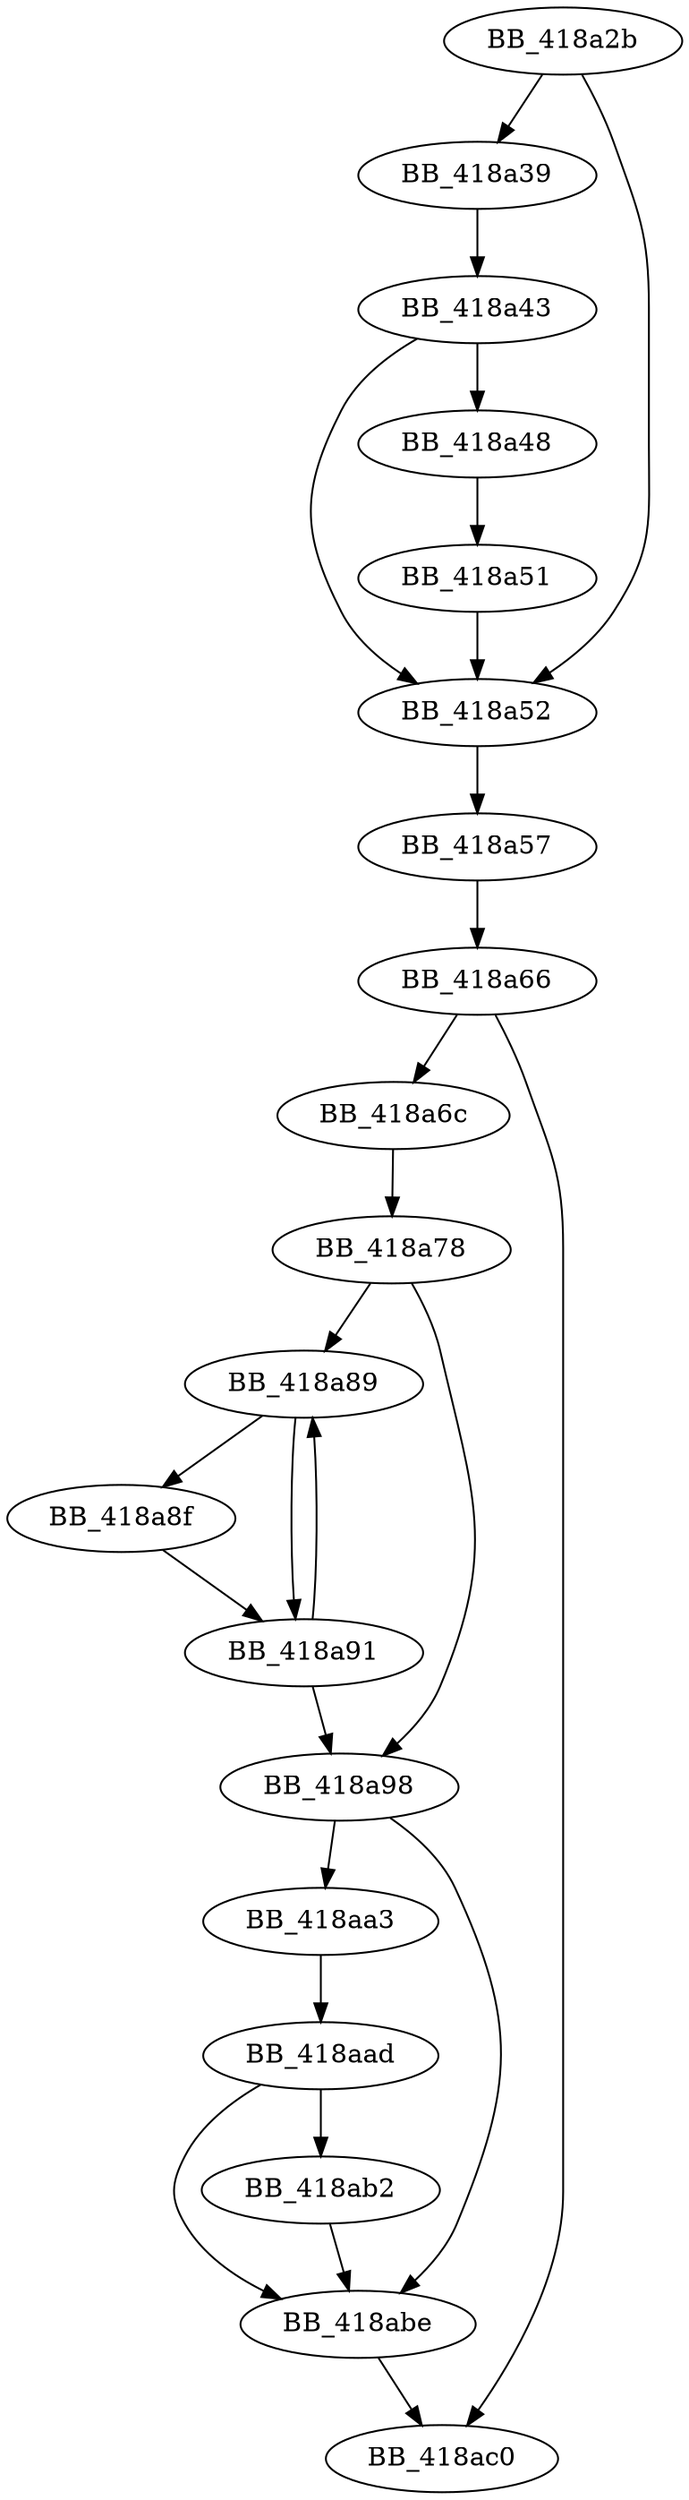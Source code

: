 DiGraph __cinit{
BB_418a2b->BB_418a39
BB_418a2b->BB_418a52
BB_418a39->BB_418a43
BB_418a43->BB_418a48
BB_418a43->BB_418a52
BB_418a48->BB_418a51
BB_418a51->BB_418a52
BB_418a52->BB_418a57
BB_418a57->BB_418a66
BB_418a66->BB_418a6c
BB_418a66->BB_418ac0
BB_418a6c->BB_418a78
BB_418a78->BB_418a89
BB_418a78->BB_418a98
BB_418a89->BB_418a8f
BB_418a89->BB_418a91
BB_418a8f->BB_418a91
BB_418a91->BB_418a89
BB_418a91->BB_418a98
BB_418a98->BB_418aa3
BB_418a98->BB_418abe
BB_418aa3->BB_418aad
BB_418aad->BB_418ab2
BB_418aad->BB_418abe
BB_418ab2->BB_418abe
BB_418abe->BB_418ac0
}

